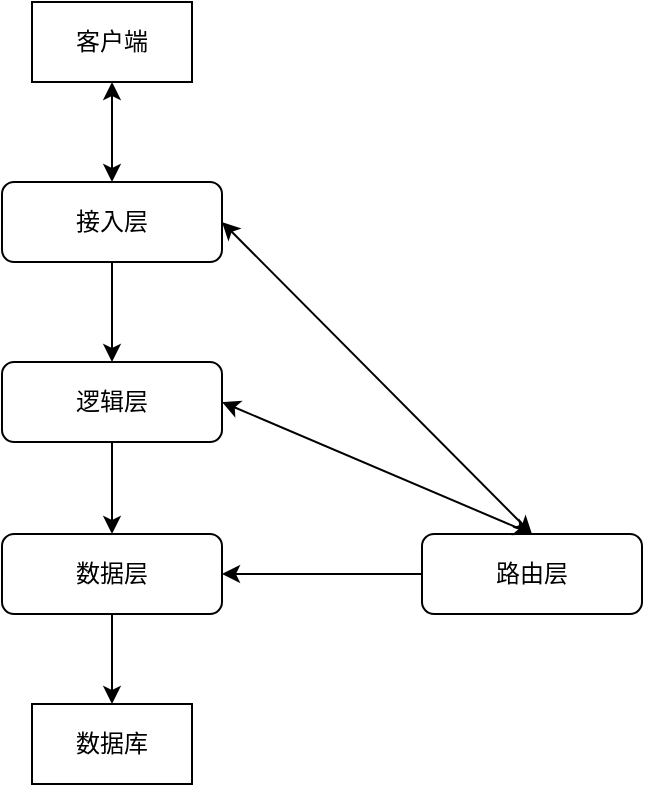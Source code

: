 <mxfile version="21.2.8" type="device">
  <diagram name="第 1 页" id="TiUcTzkpdyk3yZOjxuos">
    <mxGraphModel dx="1382" dy="683" grid="1" gridSize="10" guides="1" tooltips="1" connect="1" arrows="1" fold="1" page="1" pageScale="1" pageWidth="1169" pageHeight="827" math="0" shadow="0">
      <root>
        <mxCell id="0" />
        <mxCell id="1" parent="0" />
        <mxCell id="RtNfpjcmU_7wbHO0GgrP-10" style="edgeStyle=orthogonalEdgeStyle;rounded=0;orthogonalLoop=1;jettySize=auto;html=1;entryX=0.5;entryY=0;entryDx=0;entryDy=0;" parent="1" source="RtNfpjcmU_7wbHO0GgrP-2" target="RtNfpjcmU_7wbHO0GgrP-3" edge="1">
          <mxGeometry relative="1" as="geometry" />
        </mxCell>
        <mxCell id="RtNfpjcmU_7wbHO0GgrP-2" value="接入层" style="rounded=1;whiteSpace=wrap;html=1;" parent="1" vertex="1">
          <mxGeometry x="330" y="330" width="110" height="40" as="geometry" />
        </mxCell>
        <mxCell id="RtNfpjcmU_7wbHO0GgrP-11" style="edgeStyle=orthogonalEdgeStyle;rounded=0;orthogonalLoop=1;jettySize=auto;html=1;entryX=0.5;entryY=0;entryDx=0;entryDy=0;" parent="1" source="RtNfpjcmU_7wbHO0GgrP-3" target="RtNfpjcmU_7wbHO0GgrP-4" edge="1">
          <mxGeometry relative="1" as="geometry" />
        </mxCell>
        <mxCell id="RtNfpjcmU_7wbHO0GgrP-3" value="逻辑层" style="rounded=1;whiteSpace=wrap;html=1;" parent="1" vertex="1">
          <mxGeometry x="330" y="420" width="110" height="40" as="geometry" />
        </mxCell>
        <mxCell id="RtNfpjcmU_7wbHO0GgrP-12" style="edgeStyle=orthogonalEdgeStyle;rounded=0;orthogonalLoop=1;jettySize=auto;html=1;entryX=0.5;entryY=0;entryDx=0;entryDy=0;" parent="1" source="RtNfpjcmU_7wbHO0GgrP-4" target="RtNfpjcmU_7wbHO0GgrP-6" edge="1">
          <mxGeometry relative="1" as="geometry" />
        </mxCell>
        <mxCell id="RtNfpjcmU_7wbHO0GgrP-4" value="数据层" style="rounded=1;whiteSpace=wrap;html=1;" parent="1" vertex="1">
          <mxGeometry x="330" y="506" width="110" height="40" as="geometry" />
        </mxCell>
        <mxCell id="RtNfpjcmU_7wbHO0GgrP-5" value="客户端" style="rounded=0;whiteSpace=wrap;html=1;" parent="1" vertex="1">
          <mxGeometry x="345" y="240" width="80" height="40" as="geometry" />
        </mxCell>
        <mxCell id="RtNfpjcmU_7wbHO0GgrP-6" value="数据库" style="rounded=0;whiteSpace=wrap;html=1;" parent="1" vertex="1">
          <mxGeometry x="345" y="591" width="80" height="40" as="geometry" />
        </mxCell>
        <mxCell id="RtNfpjcmU_7wbHO0GgrP-13" style="edgeStyle=orthogonalEdgeStyle;rounded=0;orthogonalLoop=1;jettySize=auto;html=1;entryX=1;entryY=0.5;entryDx=0;entryDy=0;" parent="1" source="RtNfpjcmU_7wbHO0GgrP-7" target="RtNfpjcmU_7wbHO0GgrP-4" edge="1">
          <mxGeometry relative="1" as="geometry" />
        </mxCell>
        <mxCell id="RtNfpjcmU_7wbHO0GgrP-7" value="路由层" style="rounded=1;whiteSpace=wrap;html=1;" parent="1" vertex="1">
          <mxGeometry x="540" y="506" width="110" height="40" as="geometry" />
        </mxCell>
        <mxCell id="RtNfpjcmU_7wbHO0GgrP-8" value="" style="endArrow=classic;startArrow=classic;html=1;rounded=0;entryX=0.5;entryY=1;entryDx=0;entryDy=0;exitX=0.5;exitY=0;exitDx=0;exitDy=0;" parent="1" source="RtNfpjcmU_7wbHO0GgrP-2" target="RtNfpjcmU_7wbHO0GgrP-5" edge="1">
          <mxGeometry width="50" height="50" relative="1" as="geometry">
            <mxPoint x="500" y="350" as="sourcePoint" />
            <mxPoint x="550" y="300" as="targetPoint" />
          </mxGeometry>
        </mxCell>
        <mxCell id="RtNfpjcmU_7wbHO0GgrP-14" value="" style="endArrow=classic;startArrow=classic;html=1;rounded=0;entryX=1;entryY=0.5;entryDx=0;entryDy=0;exitX=0.5;exitY=0;exitDx=0;exitDy=0;" parent="1" source="RtNfpjcmU_7wbHO0GgrP-7" target="RtNfpjcmU_7wbHO0GgrP-2" edge="1">
          <mxGeometry width="50" height="50" relative="1" as="geometry">
            <mxPoint x="520" y="390" as="sourcePoint" />
            <mxPoint x="520" y="340" as="targetPoint" />
          </mxGeometry>
        </mxCell>
        <mxCell id="RtNfpjcmU_7wbHO0GgrP-15" value="" style="endArrow=classic;startArrow=classic;html=1;rounded=0;entryX=1;entryY=0.5;entryDx=0;entryDy=0;exitX=0.5;exitY=0;exitDx=0;exitDy=0;" parent="1" source="RtNfpjcmU_7wbHO0GgrP-7" target="RtNfpjcmU_7wbHO0GgrP-3" edge="1">
          <mxGeometry width="50" height="50" relative="1" as="geometry">
            <mxPoint x="605" y="516" as="sourcePoint" />
            <mxPoint x="450" y="360" as="targetPoint" />
          </mxGeometry>
        </mxCell>
      </root>
    </mxGraphModel>
  </diagram>
</mxfile>
